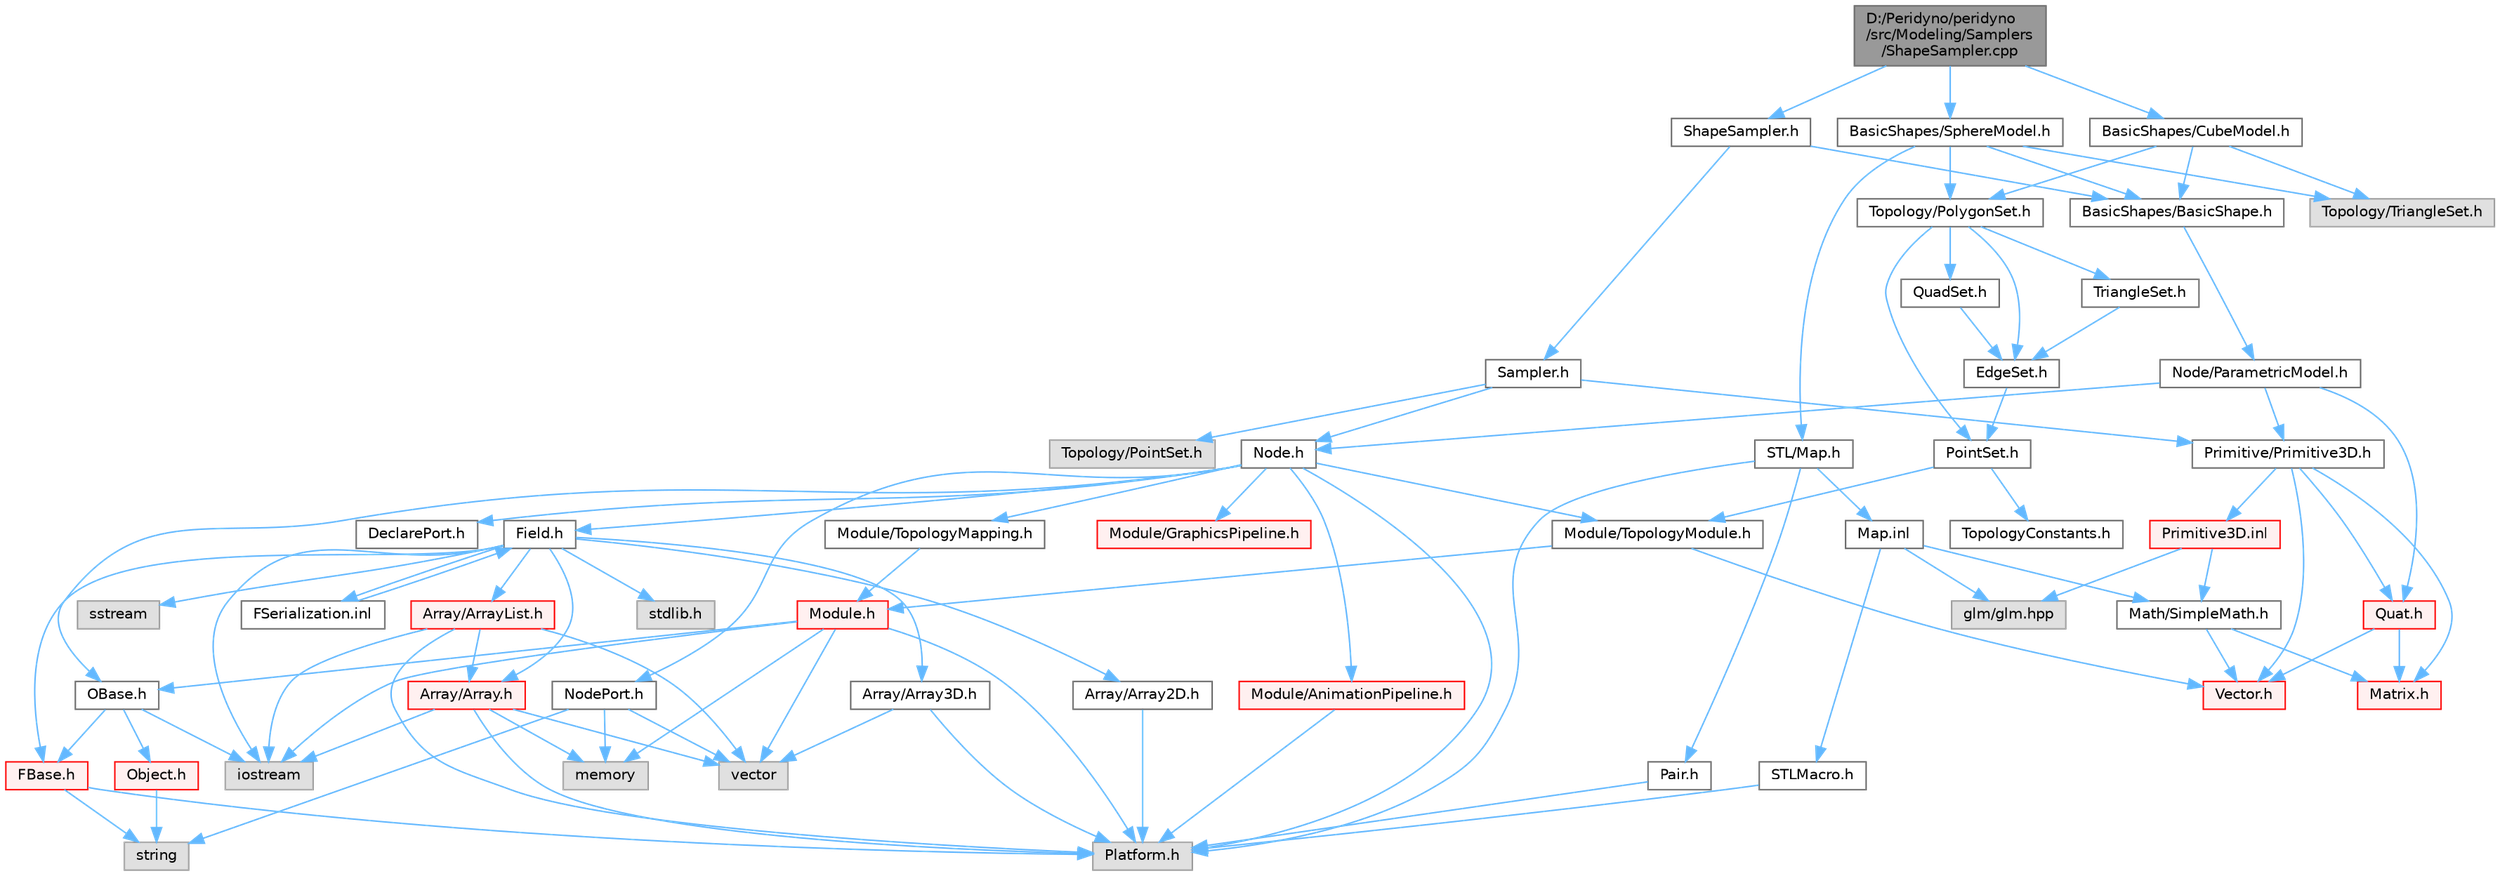digraph "D:/Peridyno/peridyno/src/Modeling/Samplers/ShapeSampler.cpp"
{
 // LATEX_PDF_SIZE
  bgcolor="transparent";
  edge [fontname=Helvetica,fontsize=10,labelfontname=Helvetica,labelfontsize=10];
  node [fontname=Helvetica,fontsize=10,shape=box,height=0.2,width=0.4];
  Node1 [id="Node000001",label="D:/Peridyno/peridyno\l/src/Modeling/Samplers\l/ShapeSampler.cpp",height=0.2,width=0.4,color="gray40", fillcolor="grey60", style="filled", fontcolor="black",tooltip=" "];
  Node1 -> Node2 [id="edge1_Node000001_Node000002",color="steelblue1",style="solid",tooltip=" "];
  Node2 [id="Node000002",label="ShapeSampler.h",height=0.2,width=0.4,color="grey40", fillcolor="white", style="filled",URL="$_shape_sampler_8h.html",tooltip=" "];
  Node2 -> Node3 [id="edge2_Node000002_Node000003",color="steelblue1",style="solid",tooltip=" "];
  Node3 [id="Node000003",label="Sampler.h",height=0.2,width=0.4,color="grey40", fillcolor="white", style="filled",URL="$_sampler_8h.html",tooltip=" "];
  Node3 -> Node4 [id="edge3_Node000003_Node000004",color="steelblue1",style="solid",tooltip=" "];
  Node4 [id="Node000004",label="Node.h",height=0.2,width=0.4,color="grey40", fillcolor="white", style="filled",URL="$_node_8h.html",tooltip=" "];
  Node4 -> Node5 [id="edge4_Node000004_Node000005",color="steelblue1",style="solid",tooltip=" "];
  Node5 [id="Node000005",label="OBase.h",height=0.2,width=0.4,color="grey40", fillcolor="white", style="filled",URL="$_o_base_8h.html",tooltip=" "];
  Node5 -> Node6 [id="edge5_Node000005_Node000006",color="steelblue1",style="solid",tooltip=" "];
  Node6 [id="Node000006",label="iostream",height=0.2,width=0.4,color="grey60", fillcolor="#E0E0E0", style="filled",tooltip=" "];
  Node5 -> Node7 [id="edge6_Node000005_Node000007",color="steelblue1",style="solid",tooltip=" "];
  Node7 [id="Node000007",label="FBase.h",height=0.2,width=0.4,color="red", fillcolor="#FFF0F0", style="filled",URL="$_f_base_8h.html",tooltip=" "];
  Node7 -> Node8 [id="edge7_Node000007_Node000008",color="steelblue1",style="solid",tooltip=" "];
  Node8 [id="Node000008",label="Platform.h",height=0.2,width=0.4,color="grey60", fillcolor="#E0E0E0", style="filled",tooltip=" "];
  Node7 -> Node11 [id="edge8_Node000007_Node000011",color="steelblue1",style="solid",tooltip=" "];
  Node11 [id="Node000011",label="string",height=0.2,width=0.4,color="grey60", fillcolor="#E0E0E0", style="filled",tooltip=" "];
  Node5 -> Node14 [id="edge9_Node000005_Node000014",color="steelblue1",style="solid",tooltip=" "];
  Node14 [id="Node000014",label="Object.h",height=0.2,width=0.4,color="red", fillcolor="#FFF0F0", style="filled",URL="$_object_8h.html",tooltip=" "];
  Node14 -> Node11 [id="edge10_Node000014_Node000011",color="steelblue1",style="solid",tooltip=" "];
  Node4 -> Node17 [id="edge11_Node000004_Node000017",color="steelblue1",style="solid",tooltip=" "];
  Node17 [id="Node000017",label="Field.h",height=0.2,width=0.4,color="grey40", fillcolor="white", style="filled",URL="$_field_8h.html",tooltip=" "];
  Node17 -> Node6 [id="edge12_Node000017_Node000006",color="steelblue1",style="solid",tooltip=" "];
  Node17 -> Node18 [id="edge13_Node000017_Node000018",color="steelblue1",style="solid",tooltip=" "];
  Node18 [id="Node000018",label="stdlib.h",height=0.2,width=0.4,color="grey60", fillcolor="#E0E0E0", style="filled",tooltip=" "];
  Node17 -> Node19 [id="edge14_Node000017_Node000019",color="steelblue1",style="solid",tooltip=" "];
  Node19 [id="Node000019",label="sstream",height=0.2,width=0.4,color="grey60", fillcolor="#E0E0E0", style="filled",tooltip=" "];
  Node17 -> Node7 [id="edge15_Node000017_Node000007",color="steelblue1",style="solid",tooltip=" "];
  Node17 -> Node20 [id="edge16_Node000017_Node000020",color="steelblue1",style="solid",tooltip=" "];
  Node20 [id="Node000020",label="Array/Array.h",height=0.2,width=0.4,color="red", fillcolor="#FFF0F0", style="filled",URL="$_array_8h.html",tooltip=" "];
  Node20 -> Node8 [id="edge17_Node000020_Node000008",color="steelblue1",style="solid",tooltip=" "];
  Node20 -> Node22 [id="edge18_Node000020_Node000022",color="steelblue1",style="solid",tooltip=" "];
  Node22 [id="Node000022",label="vector",height=0.2,width=0.4,color="grey60", fillcolor="#E0E0E0", style="filled",tooltip=" "];
  Node20 -> Node6 [id="edge19_Node000020_Node000006",color="steelblue1",style="solid",tooltip=" "];
  Node20 -> Node24 [id="edge20_Node000020_Node000024",color="steelblue1",style="solid",tooltip=" "];
  Node24 [id="Node000024",label="memory",height=0.2,width=0.4,color="grey60", fillcolor="#E0E0E0", style="filled",tooltip=" "];
  Node17 -> Node26 [id="edge21_Node000017_Node000026",color="steelblue1",style="solid",tooltip=" "];
  Node26 [id="Node000026",label="Array/Array2D.h",height=0.2,width=0.4,color="grey40", fillcolor="white", style="filled",URL="$_array2_d_8h.html",tooltip=" "];
  Node26 -> Node8 [id="edge22_Node000026_Node000008",color="steelblue1",style="solid",tooltip=" "];
  Node17 -> Node27 [id="edge23_Node000017_Node000027",color="steelblue1",style="solid",tooltip=" "];
  Node27 [id="Node000027",label="Array/Array3D.h",height=0.2,width=0.4,color="grey40", fillcolor="white", style="filled",URL="$_array3_d_8h.html",tooltip=" "];
  Node27 -> Node8 [id="edge24_Node000027_Node000008",color="steelblue1",style="solid",tooltip=" "];
  Node27 -> Node22 [id="edge25_Node000027_Node000022",color="steelblue1",style="solid",tooltip=" "];
  Node17 -> Node28 [id="edge26_Node000017_Node000028",color="steelblue1",style="solid",tooltip=" "];
  Node28 [id="Node000028",label="Array/ArrayList.h",height=0.2,width=0.4,color="red", fillcolor="#FFF0F0", style="filled",URL="$_array_list_8h.html",tooltip=" "];
  Node28 -> Node22 [id="edge27_Node000028_Node000022",color="steelblue1",style="solid",tooltip=" "];
  Node28 -> Node6 [id="edge28_Node000028_Node000006",color="steelblue1",style="solid",tooltip=" "];
  Node28 -> Node8 [id="edge29_Node000028_Node000008",color="steelblue1",style="solid",tooltip=" "];
  Node28 -> Node20 [id="edge30_Node000028_Node000020",color="steelblue1",style="solid",tooltip=" "];
  Node17 -> Node69 [id="edge31_Node000017_Node000069",color="steelblue1",style="solid",tooltip=" "];
  Node69 [id="Node000069",label="FSerialization.inl",height=0.2,width=0.4,color="grey40", fillcolor="white", style="filled",URL="$_f_serialization_8inl.html",tooltip=" "];
  Node69 -> Node17 [id="edge32_Node000069_Node000017",color="steelblue1",style="solid",tooltip=" "];
  Node4 -> Node8 [id="edge33_Node000004_Node000008",color="steelblue1",style="solid",tooltip=" "];
  Node4 -> Node70 [id="edge34_Node000004_Node000070",color="steelblue1",style="solid",tooltip=" "];
  Node70 [id="Node000070",label="DeclarePort.h",height=0.2,width=0.4,color="grey40", fillcolor="white", style="filled",URL="$_declare_port_8h.html",tooltip=" "];
  Node4 -> Node71 [id="edge35_Node000004_Node000071",color="steelblue1",style="solid",tooltip=" "];
  Node71 [id="Node000071",label="NodePort.h",height=0.2,width=0.4,color="grey40", fillcolor="white", style="filled",URL="$_node_port_8h.html",tooltip=" "];
  Node71 -> Node11 [id="edge36_Node000071_Node000011",color="steelblue1",style="solid",tooltip=" "];
  Node71 -> Node22 [id="edge37_Node000071_Node000022",color="steelblue1",style="solid",tooltip=" "];
  Node71 -> Node24 [id="edge38_Node000071_Node000024",color="steelblue1",style="solid",tooltip=" "];
  Node4 -> Node72 [id="edge39_Node000004_Node000072",color="steelblue1",style="solid",tooltip=" "];
  Node72 [id="Node000072",label="Module/TopologyModule.h",height=0.2,width=0.4,color="grey40", fillcolor="white", style="filled",URL="$_topology_module_8h.html",tooltip=" "];
  Node72 -> Node33 [id="edge40_Node000072_Node000033",color="steelblue1",style="solid",tooltip=" "];
  Node33 [id="Node000033",label="Vector.h",height=0.2,width=0.4,color="red", fillcolor="#FFF0F0", style="filled",URL="$_vector_8h.html",tooltip=" "];
  Node72 -> Node73 [id="edge41_Node000072_Node000073",color="steelblue1",style="solid",tooltip=" "];
  Node73 [id="Node000073",label="Module.h",height=0.2,width=0.4,color="red", fillcolor="#FFF0F0", style="filled",URL="$_module_8h.html",tooltip=" "];
  Node73 -> Node8 [id="edge42_Node000073_Node000008",color="steelblue1",style="solid",tooltip=" "];
  Node73 -> Node24 [id="edge43_Node000073_Node000024",color="steelblue1",style="solid",tooltip=" "];
  Node73 -> Node22 [id="edge44_Node000073_Node000022",color="steelblue1",style="solid",tooltip=" "];
  Node73 -> Node6 [id="edge45_Node000073_Node000006",color="steelblue1",style="solid",tooltip=" "];
  Node73 -> Node5 [id="edge46_Node000073_Node000005",color="steelblue1",style="solid",tooltip=" "];
  Node4 -> Node93 [id="edge47_Node000004_Node000093",color="steelblue1",style="solid",tooltip=" "];
  Node93 [id="Node000093",label="Module/TopologyMapping.h",height=0.2,width=0.4,color="grey40", fillcolor="white", style="filled",URL="$_topology_mapping_8h.html",tooltip=" "];
  Node93 -> Node73 [id="edge48_Node000093_Node000073",color="steelblue1",style="solid",tooltip=" "];
  Node4 -> Node94 [id="edge49_Node000004_Node000094",color="steelblue1",style="solid",tooltip=" "];
  Node94 [id="Node000094",label="Module/AnimationPipeline.h",height=0.2,width=0.4,color="red", fillcolor="#FFF0F0", style="filled",URL="$_animation_pipeline_8h.html",tooltip=" "];
  Node94 -> Node8 [id="edge50_Node000094_Node000008",color="steelblue1",style="solid",tooltip=" "];
  Node4 -> Node96 [id="edge51_Node000004_Node000096",color="steelblue1",style="solid",tooltip=" "];
  Node96 [id="Node000096",label="Module/GraphicsPipeline.h",height=0.2,width=0.4,color="red", fillcolor="#FFF0F0", style="filled",URL="$_graphics_pipeline_8h.html",tooltip=" "];
  Node3 -> Node97 [id="edge52_Node000003_Node000097",color="steelblue1",style="solid",tooltip=" "];
  Node97 [id="Node000097",label="Primitive/Primitive3D.h",height=0.2,width=0.4,color="grey40", fillcolor="white", style="filled",URL="$_primitive3_d_8h.html",tooltip=" "];
  Node97 -> Node33 [id="edge53_Node000097_Node000033",color="steelblue1",style="solid",tooltip=" "];
  Node97 -> Node51 [id="edge54_Node000097_Node000051",color="steelblue1",style="solid",tooltip=" "];
  Node51 [id="Node000051",label="Matrix.h",height=0.2,width=0.4,color="red", fillcolor="#FFF0F0", style="filled",URL="$_matrix_8h.html",tooltip=" "];
  Node97 -> Node64 [id="edge55_Node000097_Node000064",color="steelblue1",style="solid",tooltip=" "];
  Node64 [id="Node000064",label="Quat.h",height=0.2,width=0.4,color="red", fillcolor="#FFF0F0", style="filled",URL="$_quat_8h.html",tooltip="Implementation of quaternion."];
  Node64 -> Node33 [id="edge56_Node000064_Node000033",color="steelblue1",style="solid",tooltip=" "];
  Node64 -> Node51 [id="edge57_Node000064_Node000051",color="steelblue1",style="solid",tooltip=" "];
  Node97 -> Node98 [id="edge58_Node000097_Node000098",color="steelblue1",style="solid",tooltip=" "];
  Node98 [id="Node000098",label="Primitive3D.inl",height=0.2,width=0.4,color="red", fillcolor="#FFF0F0", style="filled",URL="$_primitive3_d_8inl.html",tooltip=" "];
  Node98 -> Node32 [id="edge59_Node000098_Node000032",color="steelblue1",style="solid",tooltip=" "];
  Node32 [id="Node000032",label="Math/SimpleMath.h",height=0.2,width=0.4,color="grey40", fillcolor="white", style="filled",URL="$_simple_math_8h.html",tooltip=" "];
  Node32 -> Node33 [id="edge60_Node000032_Node000033",color="steelblue1",style="solid",tooltip=" "];
  Node32 -> Node51 [id="edge61_Node000032_Node000051",color="steelblue1",style="solid",tooltip=" "];
  Node98 -> Node68 [id="edge62_Node000098_Node000068",color="steelblue1",style="solid",tooltip=" "];
  Node68 [id="Node000068",label="glm/glm.hpp",height=0.2,width=0.4,color="grey60", fillcolor="#E0E0E0", style="filled",tooltip=" "];
  Node3 -> Node101 [id="edge63_Node000003_Node000101",color="steelblue1",style="solid",tooltip=" "];
  Node101 [id="Node000101",label="Topology/PointSet.h",height=0.2,width=0.4,color="grey60", fillcolor="#E0E0E0", style="filled",tooltip=" "];
  Node2 -> Node102 [id="edge64_Node000002_Node000102",color="steelblue1",style="solid",tooltip=" "];
  Node102 [id="Node000102",label="BasicShapes/BasicShape.h",height=0.2,width=0.4,color="grey40", fillcolor="white", style="filled",URL="$_basic_shape_8h.html",tooltip=" "];
  Node102 -> Node103 [id="edge65_Node000102_Node000103",color="steelblue1",style="solid",tooltip=" "];
  Node103 [id="Node000103",label="Node/ParametricModel.h",height=0.2,width=0.4,color="grey40", fillcolor="white", style="filled",URL="$_parametric_model_8h.html",tooltip=" "];
  Node103 -> Node4 [id="edge66_Node000103_Node000004",color="steelblue1",style="solid",tooltip=" "];
  Node103 -> Node64 [id="edge67_Node000103_Node000064",color="steelblue1",style="solid",tooltip=" "];
  Node103 -> Node97 [id="edge68_Node000103_Node000097",color="steelblue1",style="solid",tooltip=" "];
  Node1 -> Node104 [id="edge69_Node000001_Node000104",color="steelblue1",style="solid",tooltip=" "];
  Node104 [id="Node000104",label="BasicShapes/CubeModel.h",height=0.2,width=0.4,color="grey40", fillcolor="white", style="filled",URL="$_cube_model_8h.html",tooltip=" "];
  Node104 -> Node102 [id="edge70_Node000104_Node000102",color="steelblue1",style="solid",tooltip=" "];
  Node104 -> Node105 [id="edge71_Node000104_Node000105",color="steelblue1",style="solid",tooltip=" "];
  Node105 [id="Node000105",label="Topology/TriangleSet.h",height=0.2,width=0.4,color="grey60", fillcolor="#E0E0E0", style="filled",tooltip=" "];
  Node104 -> Node106 [id="edge72_Node000104_Node000106",color="steelblue1",style="solid",tooltip=" "];
  Node106 [id="Node000106",label="Topology/PolygonSet.h",height=0.2,width=0.4,color="grey40", fillcolor="white", style="filled",URL="$_polygon_set_8h.html",tooltip=" "];
  Node106 -> Node107 [id="edge73_Node000106_Node000107",color="steelblue1",style="solid",tooltip=" "];
  Node107 [id="Node000107",label="PointSet.h",height=0.2,width=0.4,color="grey40", fillcolor="white", style="filled",URL="$_cuda_2_topology_2_point_set_8h.html",tooltip=" "];
  Node107 -> Node108 [id="edge74_Node000107_Node000108",color="steelblue1",style="solid",tooltip=" "];
  Node108 [id="Node000108",label="TopologyConstants.h",height=0.2,width=0.4,color="grey40", fillcolor="white", style="filled",URL="$_topology_constants_8h.html",tooltip=" "];
  Node107 -> Node72 [id="edge75_Node000107_Node000072",color="steelblue1",style="solid",tooltip=" "];
  Node106 -> Node109 [id="edge76_Node000106_Node000109",color="steelblue1",style="solid",tooltip=" "];
  Node109 [id="Node000109",label="EdgeSet.h",height=0.2,width=0.4,color="grey40", fillcolor="white", style="filled",URL="$_cuda_2_topology_2_edge_set_8h.html",tooltip=" "];
  Node109 -> Node107 [id="edge77_Node000109_Node000107",color="steelblue1",style="solid",tooltip=" "];
  Node106 -> Node110 [id="edge78_Node000106_Node000110",color="steelblue1",style="solid",tooltip=" "];
  Node110 [id="Node000110",label="TriangleSet.h",height=0.2,width=0.4,color="grey40", fillcolor="white", style="filled",URL="$_cuda_2_topology_2_triangle_set_8h.html",tooltip=" "];
  Node110 -> Node109 [id="edge79_Node000110_Node000109",color="steelblue1",style="solid",tooltip=" "];
  Node106 -> Node111 [id="edge80_Node000106_Node000111",color="steelblue1",style="solid",tooltip=" "];
  Node111 [id="Node000111",label="QuadSet.h",height=0.2,width=0.4,color="grey40", fillcolor="white", style="filled",URL="$_quad_set_8h.html",tooltip=" "];
  Node111 -> Node109 [id="edge81_Node000111_Node000109",color="steelblue1",style="solid",tooltip=" "];
  Node1 -> Node112 [id="edge82_Node000001_Node000112",color="steelblue1",style="solid",tooltip=" "];
  Node112 [id="Node000112",label="BasicShapes/SphereModel.h",height=0.2,width=0.4,color="grey40", fillcolor="white", style="filled",URL="$_sphere_model_8h.html",tooltip=" "];
  Node112 -> Node102 [id="edge83_Node000112_Node000102",color="steelblue1",style="solid",tooltip=" "];
  Node112 -> Node105 [id="edge84_Node000112_Node000105",color="steelblue1",style="solid",tooltip=" "];
  Node112 -> Node106 [id="edge85_Node000112_Node000106",color="steelblue1",style="solid",tooltip=" "];
  Node112 -> Node113 [id="edge86_Node000112_Node000113",color="steelblue1",style="solid",tooltip=" "];
  Node113 [id="Node000113",label="STL/Map.h",height=0.2,width=0.4,color="grey40", fillcolor="white", style="filled",URL="$_map_8h.html",tooltip=" "];
  Node113 -> Node8 [id="edge87_Node000113_Node000008",color="steelblue1",style="solid",tooltip=" "];
  Node113 -> Node114 [id="edge88_Node000113_Node000114",color="steelblue1",style="solid",tooltip=" "];
  Node114 [id="Node000114",label="Pair.h",height=0.2,width=0.4,color="grey40", fillcolor="white", style="filled",URL="$_pair_8h.html",tooltip=" "];
  Node114 -> Node8 [id="edge89_Node000114_Node000008",color="steelblue1",style="solid",tooltip=" "];
  Node113 -> Node115 [id="edge90_Node000113_Node000115",color="steelblue1",style="solid",tooltip=" "];
  Node115 [id="Node000115",label="Map.inl",height=0.2,width=0.4,color="grey40", fillcolor="white", style="filled",URL="$_map_8inl.html",tooltip=" "];
  Node115 -> Node32 [id="edge91_Node000115_Node000032",color="steelblue1",style="solid",tooltip=" "];
  Node115 -> Node68 [id="edge92_Node000115_Node000068",color="steelblue1",style="solid",tooltip=" "];
  Node115 -> Node116 [id="edge93_Node000115_Node000116",color="steelblue1",style="solid",tooltip=" "];
  Node116 [id="Node000116",label="STLMacro.h",height=0.2,width=0.4,color="grey40", fillcolor="white", style="filled",URL="$_s_t_l_macro_8h.html",tooltip=" "];
  Node116 -> Node8 [id="edge94_Node000116_Node000008",color="steelblue1",style="solid",tooltip=" "];
}
